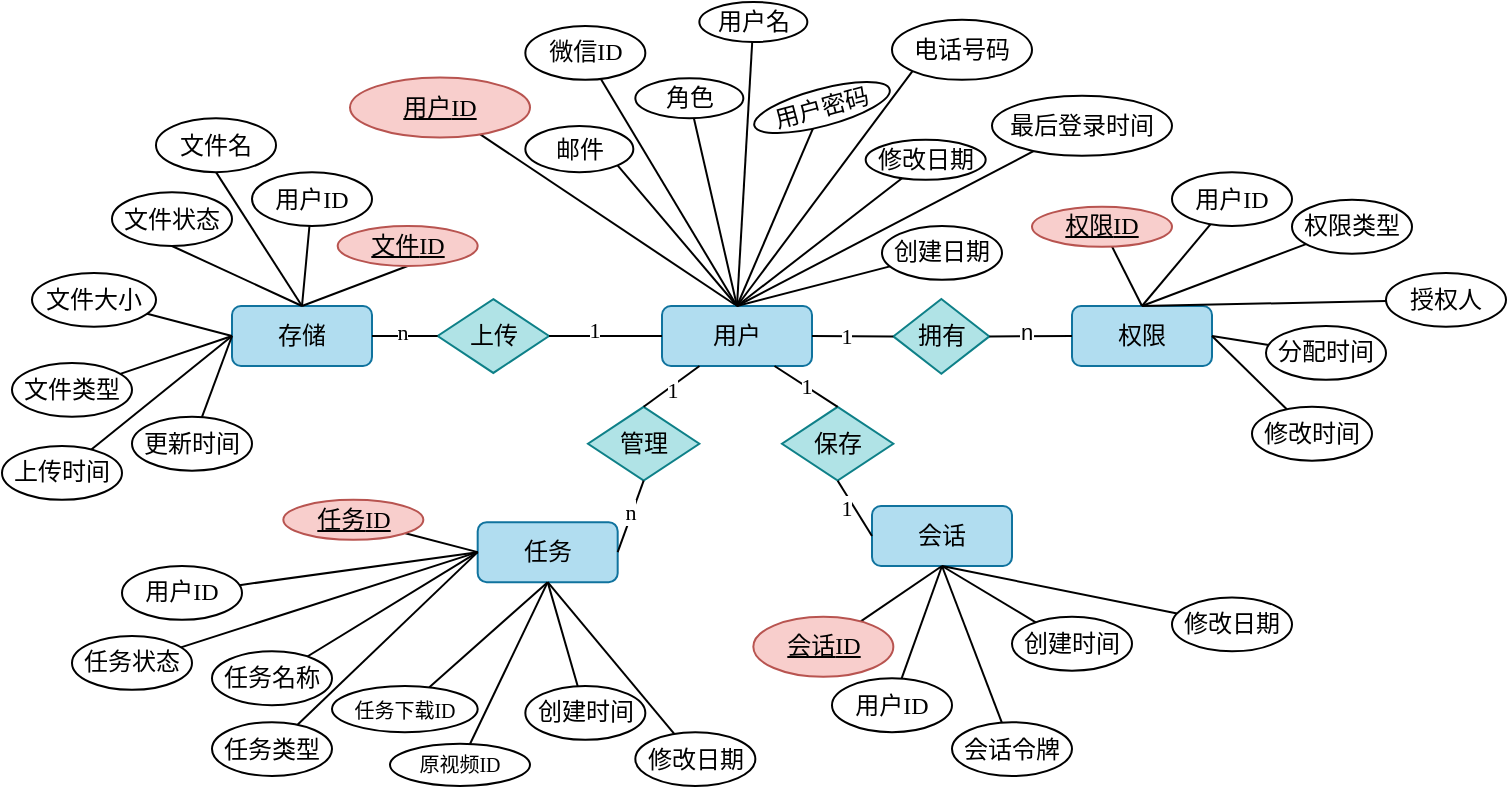 <mxfile version="26.1.0">
  <diagram name="第 1 页" id="bgOKUu7Gq8YM4usamPUP">
    <mxGraphModel dx="1694" dy="573" grid="1" gridSize="10" guides="1" tooltips="1" connect="1" arrows="1" fold="1" page="1" pageScale="1" pageWidth="827" pageHeight="1169" math="0" shadow="0">
      <root>
        <mxCell id="0" />
        <mxCell id="1" parent="0" />
        <mxCell id="4TaaLGMU5JSqw4uEG-tQ-5" style="edgeStyle=none;shape=connector;rounded=0;orthogonalLoop=1;jettySize=auto;html=1;entryX=0.5;entryY=0;entryDx=0;entryDy=0;strokeColor=default;align=center;verticalAlign=middle;fontFamily=宋体;fontSize=11;fontColor=default;labelBackgroundColor=default;startFill=0;endArrow=none;" edge="1" parent="1" source="eCRAXAOJvU1YLAQ8M_cn-1" target="eCRAXAOJvU1YLAQ8M_cn-2">
          <mxGeometry relative="1" as="geometry" />
        </mxCell>
        <mxCell id="eCRAXAOJvU1YLAQ8M_cn-1" value="&lt;u&gt;用户&lt;font face=&quot;Times New Roman&quot;&gt;ID&lt;/font&gt;&lt;/u&gt;" style="ellipse;whiteSpace=wrap;html=1;fillColor=#f8cecc;strokeColor=#b85450;fontFamily=宋体;" parent="1" vertex="1">
          <mxGeometry x="129" y="575.77" width="90" height="30" as="geometry" />
        </mxCell>
        <mxCell id="eCRAXAOJvU1YLAQ8M_cn-2" value="用户" style="rounded=1;whiteSpace=wrap;html=1;strokeColor=#10739e;align=center;verticalAlign=middle;fontFamily=宋体;fontSize=12;fillColor=#b1ddf0;" parent="1" vertex="1">
          <mxGeometry x="285" y="690" width="75" height="30" as="geometry" />
        </mxCell>
        <mxCell id="4TaaLGMU5JSqw4uEG-tQ-9" style="edgeStyle=none;shape=connector;rounded=0;orthogonalLoop=1;jettySize=auto;html=1;entryX=0.5;entryY=0;entryDx=0;entryDy=0;strokeColor=default;align=center;verticalAlign=middle;fontFamily=宋体;fontSize=11;fontColor=default;labelBackgroundColor=default;startFill=0;endArrow=none;" edge="1" parent="1" source="eCRAXAOJvU1YLAQ8M_cn-3" target="eCRAXAOJvU1YLAQ8M_cn-2">
          <mxGeometry relative="1" as="geometry" />
        </mxCell>
        <mxCell id="eCRAXAOJvU1YLAQ8M_cn-3" value="用户名&lt;span style=&quot;color: rgba(0, 0, 0, 0); font-size: 0px; text-align: start; text-wrap-mode: nowrap;&quot;&gt;%3CmxGraphModel%3E%3Croot%3E%3CmxCell%20id%3D%220%22%2F%3E%3CmxCell%20id%3D%221%22%20parent%3D%220%22%2F%3E%3CmxCell%20id%3D%222%22%20value%3D%22%E7%94%A8%E6%88%B7ID%22%20style%3D%22ellipse%3BwhiteSpace%3Dwrap%3Bhtml%3D1%3B%22%20vertex%3D%221%22%20parent%3D%221%22%3E%3CmxGeometry%20x%3D%22290%22%20y%3D%22230%22%20width%3D%22120%22%20height%3D%2280%22%20as%3D%22geometry%22%2F%3E%3C%2FmxCell%3E%3C%2Froot%3E%3C%2FmxGraphModel%3E&lt;/span&gt;" style="ellipse;whiteSpace=wrap;html=1;fontFamily=宋体;" parent="1" vertex="1">
          <mxGeometry x="303.67" y="538.0" width="54" height="20" as="geometry" />
        </mxCell>
        <mxCell id="4TaaLGMU5JSqw4uEG-tQ-8" style="edgeStyle=none;shape=connector;rounded=0;orthogonalLoop=1;jettySize=auto;html=1;entryX=0.5;entryY=0;entryDx=0;entryDy=0;strokeColor=default;align=center;verticalAlign=middle;fontFamily=宋体;fontSize=11;fontColor=default;labelBackgroundColor=default;startFill=0;endArrow=none;" edge="1" parent="1" source="eCRAXAOJvU1YLAQ8M_cn-4" target="eCRAXAOJvU1YLAQ8M_cn-2">
          <mxGeometry relative="1" as="geometry" />
        </mxCell>
        <mxCell id="eCRAXAOJvU1YLAQ8M_cn-4" value="角色" style="ellipse;whiteSpace=wrap;html=1;fontFamily=宋体;" parent="1" vertex="1">
          <mxGeometry x="271.67" y="576.14" width="54" height="20" as="geometry" />
        </mxCell>
        <mxCell id="4TaaLGMU5JSqw4uEG-tQ-6" style="edgeStyle=none;shape=connector;rounded=0;orthogonalLoop=1;jettySize=auto;html=1;entryX=0.5;entryY=0;entryDx=0;entryDy=0;strokeColor=default;align=center;verticalAlign=middle;fontFamily=宋体;fontSize=11;fontColor=default;labelBackgroundColor=default;startFill=0;endArrow=none;exitX=1;exitY=1;exitDx=0;exitDy=0;" edge="1" parent="1" source="eCRAXAOJvU1YLAQ8M_cn-5" target="eCRAXAOJvU1YLAQ8M_cn-2">
          <mxGeometry relative="1" as="geometry" />
        </mxCell>
        <mxCell id="eCRAXAOJvU1YLAQ8M_cn-5" value="邮件" style="ellipse;whiteSpace=wrap;html=1;fontFamily=宋体;" parent="1" vertex="1">
          <mxGeometry x="216.67" y="600.0" width="54" height="23.07" as="geometry" />
        </mxCell>
        <mxCell id="4TaaLGMU5JSqw4uEG-tQ-7" style="edgeStyle=none;shape=connector;rounded=0;orthogonalLoop=1;jettySize=auto;html=1;entryX=0.5;entryY=0;entryDx=0;entryDy=0;strokeColor=default;align=center;verticalAlign=middle;fontFamily=宋体;fontSize=11;fontColor=default;labelBackgroundColor=default;startFill=0;endArrow=none;" edge="1" parent="1" source="eCRAXAOJvU1YLAQ8M_cn-6" target="eCRAXAOJvU1YLAQ8M_cn-2">
          <mxGeometry relative="1" as="geometry" />
        </mxCell>
        <mxCell id="eCRAXAOJvU1YLAQ8M_cn-6" value="微信&lt;font face=&quot;Times New Roman&quot;&gt;ID&lt;/font&gt;" style="ellipse;whiteSpace=wrap;html=1;strokeColor=default;align=center;verticalAlign=middle;fontFamily=宋体;fontSize=12;fontColor=default;fillColor=default;" parent="1" vertex="1">
          <mxGeometry x="216.67" y="550" width="60" height="26.93" as="geometry" />
        </mxCell>
        <mxCell id="4TaaLGMU5JSqw4uEG-tQ-11" style="edgeStyle=none;shape=connector;rounded=0;orthogonalLoop=1;jettySize=auto;html=1;entryX=0.5;entryY=0;entryDx=0;entryDy=0;strokeColor=default;align=center;verticalAlign=middle;fontFamily=宋体;fontSize=11;fontColor=default;labelBackgroundColor=default;startFill=0;endArrow=none;exitX=0;exitY=1;exitDx=0;exitDy=0;" edge="1" parent="1" source="eCRAXAOJvU1YLAQ8M_cn-7" target="eCRAXAOJvU1YLAQ8M_cn-2">
          <mxGeometry relative="1" as="geometry" />
        </mxCell>
        <mxCell id="eCRAXAOJvU1YLAQ8M_cn-7" value="电话号码" style="ellipse;whiteSpace=wrap;html=1;fontFamily=宋体;" parent="1" vertex="1">
          <mxGeometry x="400" y="546.93" width="70" height="30" as="geometry" />
        </mxCell>
        <mxCell id="4TaaLGMU5JSqw4uEG-tQ-10" style="edgeStyle=none;shape=connector;rounded=0;orthogonalLoop=1;jettySize=auto;html=1;entryX=0.5;entryY=0;entryDx=0;entryDy=0;strokeColor=default;align=center;verticalAlign=middle;fontFamily=宋体;fontSize=11;fontColor=default;labelBackgroundColor=default;startFill=0;endArrow=none;" edge="1" parent="1" source="eCRAXAOJvU1YLAQ8M_cn-8" target="eCRAXAOJvU1YLAQ8M_cn-2">
          <mxGeometry relative="1" as="geometry" />
        </mxCell>
        <mxCell id="eCRAXAOJvU1YLAQ8M_cn-8" value="用户密码" style="ellipse;whiteSpace=wrap;html=1;fontFamily=宋体;rotation=-15;" parent="1" vertex="1">
          <mxGeometry x="330" y="581.53" width="70" height="18.47" as="geometry" />
        </mxCell>
        <mxCell id="4TaaLGMU5JSqw4uEG-tQ-13" style="edgeStyle=none;shape=connector;rounded=0;orthogonalLoop=1;jettySize=auto;html=1;entryX=0.5;entryY=0;entryDx=0;entryDy=0;strokeColor=default;align=center;verticalAlign=middle;fontFamily=宋体;fontSize=11;fontColor=default;labelBackgroundColor=default;startFill=0;endArrow=none;" edge="1" parent="1" source="eCRAXAOJvU1YLAQ8M_cn-9" target="eCRAXAOJvU1YLAQ8M_cn-2">
          <mxGeometry relative="1" as="geometry" />
        </mxCell>
        <mxCell id="eCRAXAOJvU1YLAQ8M_cn-9" value="修改日期" style="ellipse;whiteSpace=wrap;html=1;fontFamily=宋体;" parent="1" vertex="1">
          <mxGeometry x="386.84" y="606.93" width="60" height="20" as="geometry" />
        </mxCell>
        <mxCell id="4TaaLGMU5JSqw4uEG-tQ-14" style="edgeStyle=none;shape=connector;rounded=0;orthogonalLoop=1;jettySize=auto;html=1;entryX=0.5;entryY=0;entryDx=0;entryDy=0;strokeColor=default;align=center;verticalAlign=middle;fontFamily=宋体;fontSize=11;fontColor=default;labelBackgroundColor=default;startFill=0;endArrow=none;" edge="1" parent="1" source="eCRAXAOJvU1YLAQ8M_cn-10" target="eCRAXAOJvU1YLAQ8M_cn-2">
          <mxGeometry relative="1" as="geometry" />
        </mxCell>
        <mxCell id="eCRAXAOJvU1YLAQ8M_cn-10" value="创建日期" style="ellipse;whiteSpace=wrap;html=1;fontFamily=宋体;" parent="1" vertex="1">
          <mxGeometry x="395" y="650.0" width="60" height="26.93" as="geometry" />
        </mxCell>
        <mxCell id="4TaaLGMU5JSqw4uEG-tQ-12" style="edgeStyle=none;shape=connector;rounded=0;orthogonalLoop=1;jettySize=auto;html=1;entryX=0.5;entryY=0;entryDx=0;entryDy=0;strokeColor=default;align=center;verticalAlign=middle;fontFamily=宋体;fontSize=11;fontColor=default;labelBackgroundColor=default;startFill=0;endArrow=none;" edge="1" parent="1" source="eCRAXAOJvU1YLAQ8M_cn-11" target="eCRAXAOJvU1YLAQ8M_cn-2">
          <mxGeometry relative="1" as="geometry" />
        </mxCell>
        <mxCell id="eCRAXAOJvU1YLAQ8M_cn-11" value="最后登录时间" style="ellipse;whiteSpace=wrap;html=1;fontFamily=宋体;" parent="1" vertex="1">
          <mxGeometry x="450" y="584.93" width="90" height="30" as="geometry" />
        </mxCell>
        <mxCell id="eCRAXAOJvU1YLAQ8M_cn-14" value="任务" style="rounded=1;whiteSpace=wrap;html=1;strokeColor=#10739e;align=center;verticalAlign=middle;fontFamily=宋体;fontSize=12;fillColor=#b1ddf0;" parent="1" vertex="1">
          <mxGeometry x="192.84" y="798.07" width="70" height="30" as="geometry" />
        </mxCell>
        <mxCell id="eCRAXAOJvU1YLAQ8M_cn-15" value="存储" style="rounded=1;whiteSpace=wrap;html=1;fillColor=#b1ddf0;strokeColor=#10739e;fontFamily=宋体;" parent="1" vertex="1">
          <mxGeometry x="70" y="690" width="70" height="30" as="geometry" />
        </mxCell>
        <mxCell id="eCRAXAOJvU1YLAQ8M_cn-16" value="拥有" style="rhombus;whiteSpace=wrap;html=1;horizontal=1;rotation=0;fillColor=#b0e3e6;strokeColor=#0e8088;fontFamily=宋体;flipV=1;flipH=1;" parent="1" vertex="1">
          <mxGeometry x="400.67" y="686.54" width="48.01" height="37.31" as="geometry" />
        </mxCell>
        <mxCell id="eCRAXAOJvU1YLAQ8M_cn-18" value="上传" style="rhombus;whiteSpace=wrap;html=1;fillColor=#b0e3e6;strokeColor=#0e8088;fontFamily=宋体;" parent="1" vertex="1">
          <mxGeometry x="172.83" y="686.54" width="55.67" height="36.93" as="geometry" />
        </mxCell>
        <mxCell id="eCRAXAOJvU1YLAQ8M_cn-20" value="管理" style="rhombus;whiteSpace=wrap;html=1;horizontal=1;rotation=0;fillColor=#b0e3e6;strokeColor=#0e8088;fontFamily=宋体;" parent="1" vertex="1">
          <mxGeometry x="248" y="740.4" width="55.67" height="36.93" as="geometry" />
        </mxCell>
        <mxCell id="eCRAXAOJvU1YLAQ8M_cn-21" value="会话" style="rounded=1;whiteSpace=wrap;html=1;strokeColor=#10739e;align=center;verticalAlign=middle;fontFamily=宋体;fontSize=12;fillColor=#b1ddf0;" parent="1" vertex="1">
          <mxGeometry x="390.0" y="790" width="70" height="30" as="geometry" />
        </mxCell>
        <mxCell id="eCRAXAOJvU1YLAQ8M_cn-23" value="保存" style="rhombus;whiteSpace=wrap;html=1;horizontal=1;rotation=0;fillColor=#b0e3e6;strokeColor=#0e8088;fontFamily=宋体;" parent="1" vertex="1">
          <mxGeometry x="345.0" y="740.4" width="55.67" height="36.93" as="geometry" />
        </mxCell>
        <mxCell id="eCRAXAOJvU1YLAQ8M_cn-37" value="1" style="rounded=0;orthogonalLoop=1;jettySize=auto;html=1;entryX=0.75;entryY=1;entryDx=0;entryDy=0;endArrow=none;startFill=0;exitX=0.5;exitY=0;exitDx=0;exitDy=0;fontFamily=Times New Roman;" parent="1" source="eCRAXAOJvU1YLAQ8M_cn-23" target="eCRAXAOJvU1YLAQ8M_cn-2" edge="1">
          <mxGeometry relative="1" as="geometry">
            <mxPoint x="706.5" y="634" as="sourcePoint" />
            <mxPoint x="623.5" y="710" as="targetPoint" />
          </mxGeometry>
        </mxCell>
        <mxCell id="eCRAXAOJvU1YLAQ8M_cn-38" style="rounded=0;orthogonalLoop=1;jettySize=auto;html=1;entryX=1;entryY=0.5;entryDx=0;entryDy=0;endArrow=none;startFill=0;exitX=0;exitY=0.5;exitDx=0;exitDy=0;fontFamily=宋体;" parent="1" source="eCRAXAOJvU1YLAQ8M_cn-2" target="eCRAXAOJvU1YLAQ8M_cn-18" edge="1">
          <mxGeometry relative="1" as="geometry">
            <mxPoint x="716.5" y="644" as="sourcePoint" />
            <mxPoint x="633.5" y="720" as="targetPoint" />
          </mxGeometry>
        </mxCell>
        <mxCell id="eCRAXAOJvU1YLAQ8M_cn-123" value="1" style="edgeLabel;html=1;align=center;verticalAlign=middle;resizable=0;points=[];fontFamily=Times New Roman;fontSize=11;fontColor=default;labelBackgroundColor=default;" parent="eCRAXAOJvU1YLAQ8M_cn-38" vertex="1" connectable="0">
          <mxGeometry x="0.197" y="-3" relative="1" as="geometry">
            <mxPoint as="offset" />
          </mxGeometry>
        </mxCell>
        <mxCell id="eCRAXAOJvU1YLAQ8M_cn-39" style="rounded=0;orthogonalLoop=1;jettySize=auto;html=1;entryX=0.25;entryY=1;entryDx=0;entryDy=0;endArrow=none;startFill=0;exitX=0.5;exitY=0;exitDx=0;exitDy=0;fontFamily=宋体;" parent="1" source="eCRAXAOJvU1YLAQ8M_cn-20" target="eCRAXAOJvU1YLAQ8M_cn-2" edge="1">
          <mxGeometry relative="1" as="geometry">
            <mxPoint x="726.5" y="654" as="sourcePoint" />
            <mxPoint x="643.5" y="730" as="targetPoint" />
          </mxGeometry>
        </mxCell>
        <mxCell id="eCRAXAOJvU1YLAQ8M_cn-124" value="1" style="edgeLabel;html=1;align=center;verticalAlign=middle;resizable=0;points=[];fontFamily=Times New Roman;fontSize=11;fontColor=default;labelBackgroundColor=default;" parent="eCRAXAOJvU1YLAQ8M_cn-39" vertex="1" connectable="0">
          <mxGeometry x="0.052" y="-2" relative="1" as="geometry">
            <mxPoint x="-2" as="offset" />
          </mxGeometry>
        </mxCell>
        <mxCell id="eCRAXAOJvU1YLAQ8M_cn-40" style="rounded=0;orthogonalLoop=1;jettySize=auto;html=1;entryX=1;entryY=0.5;entryDx=0;entryDy=0;endArrow=none;startFill=0;fontFamily=宋体;exitX=0;exitY=0.5;exitDx=0;exitDy=0;" parent="1" source="eCRAXAOJvU1YLAQ8M_cn-16" target="eCRAXAOJvU1YLAQ8M_cn-2" edge="1">
          <mxGeometry relative="1" as="geometry">
            <mxPoint x="410" y="705" as="sourcePoint" />
            <mxPoint x="653.5" y="740" as="targetPoint" />
          </mxGeometry>
        </mxCell>
        <mxCell id="eCRAXAOJvU1YLAQ8M_cn-120" value="1" style="edgeLabel;html=1;align=center;verticalAlign=middle;resizable=0;points=[];fontFamily=Times New Roman;fontSize=11;fontColor=default;labelBackgroundColor=default;" parent="eCRAXAOJvU1YLAQ8M_cn-40" vertex="1" connectable="0">
          <mxGeometry x="0.071" y="1" relative="1" as="geometry">
            <mxPoint x="-2" y="-1" as="offset" />
          </mxGeometry>
        </mxCell>
        <mxCell id="eCRAXAOJvU1YLAQ8M_cn-44" style="rounded=0;orthogonalLoop=1;jettySize=auto;html=1;entryX=0;entryY=0.5;entryDx=0;entryDy=0;endArrow=none;startFill=0;exitX=1;exitY=0.5;exitDx=0;exitDy=0;fontFamily=宋体;" parent="1" source="eCRAXAOJvU1YLAQ8M_cn-15" target="eCRAXAOJvU1YLAQ8M_cn-18" edge="1">
          <mxGeometry relative="1" as="geometry">
            <mxPoint x="470" y="499" as="sourcePoint" />
            <mxPoint x="387" y="575" as="targetPoint" />
          </mxGeometry>
        </mxCell>
        <mxCell id="eCRAXAOJvU1YLAQ8M_cn-122" value="n" style="edgeLabel;html=1;align=center;verticalAlign=middle;resizable=0;points=[];fontFamily=Times New Roman;fontSize=11;fontColor=default;labelBackgroundColor=default;" parent="eCRAXAOJvU1YLAQ8M_cn-44" vertex="1" connectable="0">
          <mxGeometry x="-0.093" y="2" relative="1" as="geometry">
            <mxPoint as="offset" />
          </mxGeometry>
        </mxCell>
        <mxCell id="eCRAXAOJvU1YLAQ8M_cn-45" style="rounded=0;orthogonalLoop=1;jettySize=auto;html=1;entryX=0.5;entryY=1;entryDx=0;entryDy=0;endArrow=none;startFill=0;exitX=1;exitY=0.5;exitDx=0;exitDy=0;fontFamily=宋体;" parent="1" source="eCRAXAOJvU1YLAQ8M_cn-14" target="eCRAXAOJvU1YLAQ8M_cn-20" edge="1">
          <mxGeometry relative="1" as="geometry">
            <mxPoint x="480" y="509" as="sourcePoint" />
            <mxPoint x="397" y="585" as="targetPoint" />
          </mxGeometry>
        </mxCell>
        <mxCell id="eCRAXAOJvU1YLAQ8M_cn-125" value="n" style="edgeLabel;html=1;align=center;verticalAlign=middle;resizable=0;points=[];fontFamily=Times New Roman;fontSize=11;fontColor=default;labelBackgroundColor=default;" parent="eCRAXAOJvU1YLAQ8M_cn-45" vertex="1" connectable="0">
          <mxGeometry x="0.143" y="1" relative="1" as="geometry">
            <mxPoint as="offset" />
          </mxGeometry>
        </mxCell>
        <mxCell id="eCRAXAOJvU1YLAQ8M_cn-46" style="rounded=0;orthogonalLoop=1;jettySize=auto;html=1;entryX=0.5;entryY=1;entryDx=0;entryDy=0;endArrow=none;startFill=0;exitX=0;exitY=0.5;exitDx=0;exitDy=0;fontFamily=宋体;" parent="1" source="eCRAXAOJvU1YLAQ8M_cn-21" target="eCRAXAOJvU1YLAQ8M_cn-23" edge="1">
          <mxGeometry relative="1" as="geometry">
            <mxPoint x="796.5" y="724" as="sourcePoint" />
            <mxPoint x="713.5" y="800" as="targetPoint" />
          </mxGeometry>
        </mxCell>
        <mxCell id="eCRAXAOJvU1YLAQ8M_cn-126" value="1" style="edgeLabel;html=1;align=center;verticalAlign=middle;resizable=0;points=[];fontFamily=Times New Roman;fontSize=11;fontColor=default;labelBackgroundColor=default;" parent="eCRAXAOJvU1YLAQ8M_cn-46" vertex="1" connectable="0">
          <mxGeometry x="0.377" y="-1" relative="1" as="geometry">
            <mxPoint x="-2" y="5" as="offset" />
          </mxGeometry>
        </mxCell>
        <mxCell id="eCRAXAOJvU1YLAQ8M_cn-55" style="rounded=0;orthogonalLoop=1;jettySize=auto;html=1;entryX=0.5;entryY=1;entryDx=0;entryDy=0;endArrow=none;startFill=0;fontFamily=宋体;" parent="1" source="eCRAXAOJvU1YLAQ8M_cn-49" target="eCRAXAOJvU1YLAQ8M_cn-21" edge="1">
          <mxGeometry relative="1" as="geometry" />
        </mxCell>
        <mxCell id="eCRAXAOJvU1YLAQ8M_cn-49" value="会话&lt;font face=&quot;Times New Roman&quot;&gt;ID&lt;/font&gt;" style="ellipse;whiteSpace=wrap;html=1;fontStyle=4;fillColor=#f8cecc;strokeColor=#b85450;fontFamily=宋体;" parent="1" vertex="1">
          <mxGeometry x="330.67" y="845.4" width="70" height="30" as="geometry" />
        </mxCell>
        <mxCell id="eCRAXAOJvU1YLAQ8M_cn-56" style="edgeStyle=none;shape=connector;rounded=0;orthogonalLoop=1;jettySize=auto;html=1;entryX=0.5;entryY=1;entryDx=0;entryDy=0;strokeColor=default;align=center;verticalAlign=middle;fontFamily=宋体;fontSize=11;fontColor=default;labelBackgroundColor=default;startFill=0;endArrow=none;" parent="1" source="eCRAXAOJvU1YLAQ8M_cn-50" target="eCRAXAOJvU1YLAQ8M_cn-21" edge="1">
          <mxGeometry relative="1" as="geometry" />
        </mxCell>
        <mxCell id="eCRAXAOJvU1YLAQ8M_cn-50" value="用户&lt;font face=&quot;Times New Roman&quot;&gt;ID&lt;/font&gt;" style="ellipse;whiteSpace=wrap;html=1;fontFamily=宋体;" parent="1" vertex="1">
          <mxGeometry x="370.0" y="876.14" width="60" height="26.93" as="geometry" />
        </mxCell>
        <mxCell id="eCRAXAOJvU1YLAQ8M_cn-57" style="edgeStyle=none;shape=connector;rounded=0;orthogonalLoop=1;jettySize=auto;html=1;entryX=0.5;entryY=1;entryDx=0;entryDy=0;strokeColor=default;align=center;verticalAlign=middle;fontFamily=宋体;fontSize=11;fontColor=default;labelBackgroundColor=default;startFill=0;endArrow=none;" parent="1" source="eCRAXAOJvU1YLAQ8M_cn-51" target="eCRAXAOJvU1YLAQ8M_cn-21" edge="1">
          <mxGeometry relative="1" as="geometry" />
        </mxCell>
        <mxCell id="eCRAXAOJvU1YLAQ8M_cn-51" value="会话令牌" style="ellipse;whiteSpace=wrap;html=1;fontFamily=宋体;" parent="1" vertex="1">
          <mxGeometry x="430.0" y="898.07" width="60" height="26.93" as="geometry" />
        </mxCell>
        <mxCell id="eCRAXAOJvU1YLAQ8M_cn-58" style="edgeStyle=none;shape=connector;rounded=0;orthogonalLoop=1;jettySize=auto;html=1;entryX=0.5;entryY=1;entryDx=0;entryDy=0;strokeColor=default;align=center;verticalAlign=middle;fontFamily=宋体;fontSize=11;fontColor=default;labelBackgroundColor=default;startFill=0;endArrow=none;" parent="1" source="eCRAXAOJvU1YLAQ8M_cn-52" target="eCRAXAOJvU1YLAQ8M_cn-21" edge="1">
          <mxGeometry relative="1" as="geometry" />
        </mxCell>
        <mxCell id="eCRAXAOJvU1YLAQ8M_cn-52" value="创建时间" style="ellipse;whiteSpace=wrap;html=1;fontFamily=宋体;" parent="1" vertex="1">
          <mxGeometry x="460.0" y="845.4" width="60" height="26.93" as="geometry" />
        </mxCell>
        <mxCell id="eCRAXAOJvU1YLAQ8M_cn-59" style="edgeStyle=none;shape=connector;rounded=0;orthogonalLoop=1;jettySize=auto;html=1;entryX=0.5;entryY=1;entryDx=0;entryDy=0;strokeColor=default;align=center;verticalAlign=middle;fontFamily=宋体;fontSize=11;fontColor=default;labelBackgroundColor=default;startFill=0;endArrow=none;" parent="1" source="eCRAXAOJvU1YLAQ8M_cn-53" target="eCRAXAOJvU1YLAQ8M_cn-21" edge="1">
          <mxGeometry relative="1" as="geometry" />
        </mxCell>
        <mxCell id="eCRAXAOJvU1YLAQ8M_cn-53" value="修改日期" style="ellipse;whiteSpace=wrap;html=1;fontFamily=宋体;" parent="1" vertex="1">
          <mxGeometry x="540" y="835.74" width="60" height="26.93" as="geometry" />
        </mxCell>
        <mxCell id="eCRAXAOJvU1YLAQ8M_cn-79" style="edgeStyle=none;shape=connector;rounded=0;orthogonalLoop=1;jettySize=auto;html=1;strokeColor=default;align=center;verticalAlign=middle;fontFamily=宋体;fontSize=11;fontColor=default;labelBackgroundColor=default;startFill=0;endArrow=none;entryX=0;entryY=0.5;entryDx=0;entryDy=0;" parent="1" source="eCRAXAOJvU1YLAQ8M_cn-60" target="eCRAXAOJvU1YLAQ8M_cn-14" edge="1">
          <mxGeometry relative="1" as="geometry">
            <mxPoint x="130" y="840" as="targetPoint" />
          </mxGeometry>
        </mxCell>
        <mxCell id="eCRAXAOJvU1YLAQ8M_cn-60" value="任务&lt;font face=&quot;Times New Roman&quot;&gt;ID&lt;/font&gt;" style="ellipse;whiteSpace=wrap;html=1;fontStyle=4;fillColor=#f8cecc;strokeColor=#b85450;fontFamily=宋体;" parent="1" vertex="1">
          <mxGeometry x="95.67" y="786.93" width="70" height="20" as="geometry" />
        </mxCell>
        <mxCell id="eCRAXAOJvU1YLAQ8M_cn-78" style="edgeStyle=none;shape=connector;rounded=0;orthogonalLoop=1;jettySize=auto;html=1;entryX=0;entryY=0.5;entryDx=0;entryDy=0;strokeColor=default;align=center;verticalAlign=middle;fontFamily=宋体;fontSize=11;fontColor=default;labelBackgroundColor=default;startFill=0;endArrow=none;" parent="1" source="eCRAXAOJvU1YLAQ8M_cn-61" target="eCRAXAOJvU1YLAQ8M_cn-14" edge="1">
          <mxGeometry relative="1" as="geometry" />
        </mxCell>
        <mxCell id="eCRAXAOJvU1YLAQ8M_cn-61" value="用户&lt;font face=&quot;Times New Roman&quot;&gt;ID&lt;/font&gt;" style="ellipse;whiteSpace=wrap;html=1;fontFamily=宋体;" parent="1" vertex="1">
          <mxGeometry x="15" y="820.0" width="60" height="26.93" as="geometry" />
        </mxCell>
        <mxCell id="eCRAXAOJvU1YLAQ8M_cn-72" style="edgeStyle=none;shape=connector;rounded=0;orthogonalLoop=1;jettySize=auto;html=1;entryX=0.5;entryY=1;entryDx=0;entryDy=0;strokeColor=default;align=center;verticalAlign=middle;fontFamily=宋体;fontSize=11;fontColor=default;labelBackgroundColor=default;startFill=0;endArrow=none;" parent="1" source="eCRAXAOJvU1YLAQ8M_cn-64" target="eCRAXAOJvU1YLAQ8M_cn-14" edge="1">
          <mxGeometry relative="1" as="geometry" />
        </mxCell>
        <mxCell id="eCRAXAOJvU1YLAQ8M_cn-64" value="创建时间" style="ellipse;whiteSpace=wrap;html=1;fontFamily=宋体;" parent="1" vertex="1">
          <mxGeometry x="216.67" y="880" width="60" height="26.93" as="geometry" />
        </mxCell>
        <mxCell id="eCRAXAOJvU1YLAQ8M_cn-74" style="edgeStyle=none;shape=connector;rounded=0;orthogonalLoop=1;jettySize=auto;html=1;entryX=0.5;entryY=1;entryDx=0;entryDy=0;strokeColor=default;align=center;verticalAlign=middle;fontFamily=宋体;fontSize=11;fontColor=default;labelBackgroundColor=default;startFill=0;endArrow=none;" parent="1" source="eCRAXAOJvU1YLAQ8M_cn-65" target="eCRAXAOJvU1YLAQ8M_cn-14" edge="1">
          <mxGeometry relative="1" as="geometry" />
        </mxCell>
        <mxCell id="eCRAXAOJvU1YLAQ8M_cn-65" value="任务下载&lt;font face=&quot;Times New Roman&quot;&gt;ID&lt;/font&gt;" style="ellipse;whiteSpace=wrap;html=1;fontSize=10;fontFamily=宋体;" parent="1" vertex="1">
          <mxGeometry x="120" y="880" width="72.84" height="23.07" as="geometry" />
        </mxCell>
        <mxCell id="eCRAXAOJvU1YLAQ8M_cn-77" style="edgeStyle=none;shape=connector;rounded=0;orthogonalLoop=1;jettySize=auto;html=1;entryX=0;entryY=0.5;entryDx=0;entryDy=0;strokeColor=default;align=center;verticalAlign=middle;fontFamily=宋体;fontSize=11;fontColor=default;labelBackgroundColor=default;startFill=0;endArrow=none;" parent="1" source="eCRAXAOJvU1YLAQ8M_cn-66" target="eCRAXAOJvU1YLAQ8M_cn-14" edge="1">
          <mxGeometry relative="1" as="geometry" />
        </mxCell>
        <mxCell id="eCRAXAOJvU1YLAQ8M_cn-66" value="任务状态" style="ellipse;whiteSpace=wrap;html=1;fontFamily=宋体;" parent="1" vertex="1">
          <mxGeometry x="-10" y="855" width="60" height="26.93" as="geometry" />
        </mxCell>
        <mxCell id="eCRAXAOJvU1YLAQ8M_cn-73" style="edgeStyle=none;shape=connector;rounded=0;orthogonalLoop=1;jettySize=auto;html=1;entryX=0.5;entryY=1;entryDx=0;entryDy=0;strokeColor=default;align=center;verticalAlign=middle;fontFamily=宋体;fontSize=11;fontColor=default;labelBackgroundColor=default;startFill=0;endArrow=none;" parent="1" source="eCRAXAOJvU1YLAQ8M_cn-67" target="eCRAXAOJvU1YLAQ8M_cn-14" edge="1">
          <mxGeometry relative="1" as="geometry" />
        </mxCell>
        <mxCell id="eCRAXAOJvU1YLAQ8M_cn-67" value="原视频&lt;font face=&quot;Times New Roman&quot;&gt;ID&lt;/font&gt;" style="ellipse;whiteSpace=wrap;html=1;fontSize=10;fontFamily=宋体;" parent="1" vertex="1">
          <mxGeometry x="149" y="908.87" width="70" height="21.13" as="geometry" />
        </mxCell>
        <mxCell id="eCRAXAOJvU1YLAQ8M_cn-75" style="edgeStyle=none;shape=connector;rounded=0;orthogonalLoop=1;jettySize=auto;html=1;entryX=0;entryY=0.5;entryDx=0;entryDy=0;strokeColor=default;align=center;verticalAlign=middle;fontFamily=宋体;fontSize=11;fontColor=default;labelBackgroundColor=default;startFill=0;endArrow=none;" parent="1" source="eCRAXAOJvU1YLAQ8M_cn-68" target="eCRAXAOJvU1YLAQ8M_cn-14" edge="1">
          <mxGeometry relative="1" as="geometry" />
        </mxCell>
        <mxCell id="eCRAXAOJvU1YLAQ8M_cn-68" value="任务类型" style="ellipse;whiteSpace=wrap;html=1;fontFamily=宋体;" parent="1" vertex="1">
          <mxGeometry x="60" y="898.07" width="60" height="26.93" as="geometry" />
        </mxCell>
        <mxCell id="eCRAXAOJvU1YLAQ8M_cn-76" style="edgeStyle=none;shape=connector;rounded=0;orthogonalLoop=1;jettySize=auto;html=1;entryX=0;entryY=0.5;entryDx=0;entryDy=0;strokeColor=default;align=center;verticalAlign=middle;fontFamily=宋体;fontSize=11;fontColor=default;labelBackgroundColor=default;startFill=0;endArrow=none;" parent="1" source="eCRAXAOJvU1YLAQ8M_cn-69" target="eCRAXAOJvU1YLAQ8M_cn-14" edge="1">
          <mxGeometry relative="1" as="geometry" />
        </mxCell>
        <mxCell id="eCRAXAOJvU1YLAQ8M_cn-69" value="任务名称" style="ellipse;whiteSpace=wrap;html=1;fontFamily=宋体;" parent="1" vertex="1">
          <mxGeometry x="60" y="862.67" width="60" height="26.93" as="geometry" />
        </mxCell>
        <mxCell id="eCRAXAOJvU1YLAQ8M_cn-71" style="edgeStyle=none;shape=connector;rounded=0;orthogonalLoop=1;jettySize=auto;html=1;entryX=0.5;entryY=1;entryDx=0;entryDy=0;strokeColor=default;align=center;verticalAlign=middle;fontFamily=宋体;fontSize=11;fontColor=default;labelBackgroundColor=default;startFill=0;endArrow=none;" parent="1" source="eCRAXAOJvU1YLAQ8M_cn-70" target="eCRAXAOJvU1YLAQ8M_cn-14" edge="1">
          <mxGeometry relative="1" as="geometry" />
        </mxCell>
        <mxCell id="eCRAXAOJvU1YLAQ8M_cn-70" value="修改日期" style="ellipse;whiteSpace=wrap;html=1;fontFamily=宋体;" parent="1" vertex="1">
          <mxGeometry x="271.67" y="903.07" width="60" height="26.93" as="geometry" />
        </mxCell>
        <mxCell id="eCRAXAOJvU1YLAQ8M_cn-112" style="edgeStyle=none;shape=connector;rounded=0;orthogonalLoop=1;jettySize=auto;html=1;exitX=0.5;exitY=1;exitDx=0;exitDy=0;entryX=0.5;entryY=0;entryDx=0;entryDy=0;strokeColor=default;align=center;verticalAlign=middle;fontFamily=宋体;fontSize=11;fontColor=default;labelBackgroundColor=default;startFill=0;endArrow=none;" parent="1" source="eCRAXAOJvU1YLAQ8M_cn-103" target="eCRAXAOJvU1YLAQ8M_cn-15" edge="1">
          <mxGeometry relative="1" as="geometry" />
        </mxCell>
        <mxCell id="eCRAXAOJvU1YLAQ8M_cn-103" value="文件&lt;font face=&quot;Times New Roman&quot;&gt;ID&lt;/font&gt;" style="ellipse;whiteSpace=wrap;html=1;fontStyle=4;fillColor=#f8cecc;strokeColor=#b85450;fontFamily=宋体;" parent="1" vertex="1">
          <mxGeometry x="122.84" y="650" width="70" height="20" as="geometry" />
        </mxCell>
        <mxCell id="eCRAXAOJvU1YLAQ8M_cn-113" style="edgeStyle=none;shape=connector;rounded=0;orthogonalLoop=1;jettySize=auto;html=1;entryX=0.5;entryY=0;entryDx=0;entryDy=0;strokeColor=default;align=center;verticalAlign=middle;fontFamily=宋体;fontSize=11;fontColor=default;labelBackgroundColor=default;startFill=0;endArrow=none;" parent="1" source="eCRAXAOJvU1YLAQ8M_cn-104" target="eCRAXAOJvU1YLAQ8M_cn-15" edge="1">
          <mxGeometry relative="1" as="geometry" />
        </mxCell>
        <mxCell id="eCRAXAOJvU1YLAQ8M_cn-104" value="用户&lt;font face=&quot;Times New Roman&quot;&gt;ID&lt;/font&gt;" style="ellipse;whiteSpace=wrap;html=1;fontFamily=宋体;" parent="1" vertex="1">
          <mxGeometry x="80" y="623.07" width="60" height="26.93" as="geometry" />
        </mxCell>
        <mxCell id="eCRAXAOJvU1YLAQ8M_cn-114" style="edgeStyle=none;shape=connector;rounded=0;orthogonalLoop=1;jettySize=auto;html=1;exitX=0.5;exitY=1;exitDx=0;exitDy=0;entryX=0.5;entryY=0;entryDx=0;entryDy=0;strokeColor=default;align=center;verticalAlign=middle;fontFamily=宋体;fontSize=11;fontColor=default;labelBackgroundColor=default;startFill=0;endArrow=none;" parent="1" source="eCRAXAOJvU1YLAQ8M_cn-105" target="eCRAXAOJvU1YLAQ8M_cn-15" edge="1">
          <mxGeometry relative="1" as="geometry" />
        </mxCell>
        <mxCell id="eCRAXAOJvU1YLAQ8M_cn-105" value="文件名" style="ellipse;whiteSpace=wrap;html=1;fontFamily=宋体;" parent="1" vertex="1">
          <mxGeometry x="32" y="596.14" width="60" height="26.93" as="geometry" />
        </mxCell>
        <mxCell id="eCRAXAOJvU1YLAQ8M_cn-115" style="edgeStyle=none;shape=connector;rounded=0;orthogonalLoop=1;jettySize=auto;html=1;exitX=0.5;exitY=1;exitDx=0;exitDy=0;entryX=0.5;entryY=0;entryDx=0;entryDy=0;strokeColor=default;align=center;verticalAlign=middle;fontFamily=宋体;fontSize=11;fontColor=default;labelBackgroundColor=default;startFill=0;endArrow=none;" parent="1" source="eCRAXAOJvU1YLAQ8M_cn-106" target="eCRAXAOJvU1YLAQ8M_cn-15" edge="1">
          <mxGeometry relative="1" as="geometry" />
        </mxCell>
        <mxCell id="eCRAXAOJvU1YLAQ8M_cn-106" value="文件状态" style="ellipse;whiteSpace=wrap;html=1;fontFamily=宋体;" parent="1" vertex="1">
          <mxGeometry x="10" y="633.07" width="60" height="26.93" as="geometry" />
        </mxCell>
        <mxCell id="eCRAXAOJvU1YLAQ8M_cn-117" style="edgeStyle=none;shape=connector;rounded=0;orthogonalLoop=1;jettySize=auto;html=1;entryX=0;entryY=0.5;entryDx=0;entryDy=0;strokeColor=default;align=center;verticalAlign=middle;fontFamily=宋体;fontSize=11;fontColor=default;labelBackgroundColor=default;startFill=0;endArrow=none;" parent="1" source="eCRAXAOJvU1YLAQ8M_cn-107" target="eCRAXAOJvU1YLAQ8M_cn-15" edge="1">
          <mxGeometry relative="1" as="geometry" />
        </mxCell>
        <mxCell id="eCRAXAOJvU1YLAQ8M_cn-107" value="文件类型" style="ellipse;whiteSpace=wrap;html=1;fontFamily=宋体;" parent="1" vertex="1">
          <mxGeometry x="-40" y="718.47" width="60" height="26.93" as="geometry" />
        </mxCell>
        <mxCell id="eCRAXAOJvU1YLAQ8M_cn-116" style="edgeStyle=none;shape=connector;rounded=0;orthogonalLoop=1;jettySize=auto;html=1;entryX=0;entryY=0.5;entryDx=0;entryDy=0;strokeColor=default;align=center;verticalAlign=middle;fontFamily=宋体;fontSize=11;fontColor=default;labelBackgroundColor=default;startFill=0;endArrow=none;" parent="1" source="eCRAXAOJvU1YLAQ8M_cn-108" target="eCRAXAOJvU1YLAQ8M_cn-15" edge="1">
          <mxGeometry relative="1" as="geometry" />
        </mxCell>
        <mxCell id="eCRAXAOJvU1YLAQ8M_cn-108" value="文件大小" style="ellipse;whiteSpace=wrap;html=1;fontFamily=宋体;" parent="1" vertex="1">
          <mxGeometry x="-30" y="673.46" width="62" height="26.93" as="geometry" />
        </mxCell>
        <mxCell id="eCRAXAOJvU1YLAQ8M_cn-119" style="edgeStyle=none;shape=connector;rounded=0;orthogonalLoop=1;jettySize=auto;html=1;entryX=0;entryY=0.5;entryDx=0;entryDy=0;strokeColor=default;align=center;verticalAlign=middle;fontFamily=宋体;fontSize=11;fontColor=default;labelBackgroundColor=default;startFill=0;endArrow=none;" parent="1" source="eCRAXAOJvU1YLAQ8M_cn-109" target="eCRAXAOJvU1YLAQ8M_cn-15" edge="1">
          <mxGeometry relative="1" as="geometry" />
        </mxCell>
        <mxCell id="eCRAXAOJvU1YLAQ8M_cn-109" value="更新时间" style="ellipse;whiteSpace=wrap;html=1;fontFamily=宋体;" parent="1" vertex="1">
          <mxGeometry x="20" y="745.4" width="60" height="26.93" as="geometry" />
        </mxCell>
        <mxCell id="eCRAXAOJvU1YLAQ8M_cn-118" style="edgeStyle=none;shape=connector;rounded=0;orthogonalLoop=1;jettySize=auto;html=1;entryX=0;entryY=0.5;entryDx=0;entryDy=0;strokeColor=default;align=center;verticalAlign=middle;fontFamily=宋体;fontSize=11;fontColor=default;labelBackgroundColor=default;startFill=0;endArrow=none;" parent="1" source="eCRAXAOJvU1YLAQ8M_cn-110" target="eCRAXAOJvU1YLAQ8M_cn-15" edge="1">
          <mxGeometry relative="1" as="geometry" />
        </mxCell>
        <mxCell id="eCRAXAOJvU1YLAQ8M_cn-110" value="上传时间" style="ellipse;whiteSpace=wrap;html=1;fontFamily=宋体;" parent="1" vertex="1">
          <mxGeometry x="-45" y="760.0" width="60" height="26.93" as="geometry" />
        </mxCell>
        <mxCell id="eCRAXAOJvU1YLAQ8M_cn-12" value="权限" style="rounded=1;whiteSpace=wrap;html=1;strokeColor=#10739e;align=center;verticalAlign=middle;fontFamily=宋体;fontSize=12;fillColor=#b1ddf0;" parent="1" vertex="1">
          <mxGeometry x="490" y="690" width="70" height="30" as="geometry" />
        </mxCell>
        <mxCell id="eCRAXAOJvU1YLAQ8M_cn-43" style="rounded=0;orthogonalLoop=1;jettySize=auto;html=1;entryX=1;entryY=0.5;entryDx=0;entryDy=0;endArrow=none;startFill=0;exitX=0;exitY=0.5;exitDx=0;exitDy=0;fontFamily=宋体;" parent="1" source="eCRAXAOJvU1YLAQ8M_cn-12" target="eCRAXAOJvU1YLAQ8M_cn-16" edge="1">
          <mxGeometry relative="1" as="geometry">
            <mxPoint x="730" y="649" as="sourcePoint" />
            <mxPoint x="647" y="725" as="targetPoint" />
          </mxGeometry>
        </mxCell>
        <mxCell id="4TaaLGMU5JSqw4uEG-tQ-2" value="n" style="edgeLabel;html=1;align=center;verticalAlign=middle;resizable=0;points=[];" vertex="1" connectable="0" parent="eCRAXAOJvU1YLAQ8M_cn-43">
          <mxGeometry x="0.106" y="-2" relative="1" as="geometry">
            <mxPoint as="offset" />
          </mxGeometry>
        </mxCell>
        <mxCell id="eCRAXAOJvU1YLAQ8M_cn-92" style="edgeStyle=none;shape=connector;rounded=0;orthogonalLoop=1;jettySize=auto;html=1;entryX=0.5;entryY=0;entryDx=0;entryDy=0;strokeColor=default;align=center;verticalAlign=middle;fontFamily=宋体;fontSize=11;fontColor=default;labelBackgroundColor=default;startFill=0;endArrow=none;" parent="1" source="eCRAXAOJvU1YLAQ8M_cn-86" target="eCRAXAOJvU1YLAQ8M_cn-12" edge="1">
          <mxGeometry relative="1" as="geometry" />
        </mxCell>
        <mxCell id="eCRAXAOJvU1YLAQ8M_cn-86" value="权限&lt;font face=&quot;Times New Roman&quot;&gt;ID&lt;/font&gt;" style="ellipse;whiteSpace=wrap;html=1;fontStyle=4;fillColor=#f8cecc;strokeColor=#b85450;fontFamily=宋体;" parent="1" vertex="1">
          <mxGeometry x="470" y="640.39" width="70" height="20" as="geometry" />
        </mxCell>
        <mxCell id="eCRAXAOJvU1YLAQ8M_cn-93" style="edgeStyle=none;shape=connector;rounded=0;orthogonalLoop=1;jettySize=auto;html=1;strokeColor=default;align=center;verticalAlign=middle;fontFamily=宋体;fontSize=11;fontColor=default;labelBackgroundColor=default;startFill=0;endArrow=none;entryX=0.5;entryY=0;entryDx=0;entryDy=0;" parent="1" source="eCRAXAOJvU1YLAQ8M_cn-87" target="eCRAXAOJvU1YLAQ8M_cn-12" edge="1">
          <mxGeometry relative="1" as="geometry">
            <mxPoint x="587.83" y="700" as="targetPoint" />
          </mxGeometry>
        </mxCell>
        <mxCell id="eCRAXAOJvU1YLAQ8M_cn-87" value="用户&lt;font face=&quot;Times New Roman&quot;&gt;ID&lt;/font&gt;" style="ellipse;whiteSpace=wrap;html=1;fontFamily=宋体;" parent="1" vertex="1">
          <mxGeometry x="540" y="623.07" width="60" height="26.93" as="geometry" />
        </mxCell>
        <mxCell id="eCRAXAOJvU1YLAQ8M_cn-94" style="edgeStyle=none;shape=connector;rounded=0;orthogonalLoop=1;jettySize=auto;html=1;entryX=0.5;entryY=0;entryDx=0;entryDy=0;strokeColor=default;align=center;verticalAlign=middle;fontFamily=宋体;fontSize=11;fontColor=default;labelBackgroundColor=default;startFill=0;endArrow=none;" parent="1" source="eCRAXAOJvU1YLAQ8M_cn-88" target="eCRAXAOJvU1YLAQ8M_cn-12" edge="1">
          <mxGeometry relative="1" as="geometry" />
        </mxCell>
        <mxCell id="eCRAXAOJvU1YLAQ8M_cn-88" value="权限类型" style="ellipse;whiteSpace=wrap;html=1;fontFamily=宋体;" parent="1" vertex="1">
          <mxGeometry x="600" y="636.93" width="60" height="26.93" as="geometry" />
        </mxCell>
        <mxCell id="eCRAXAOJvU1YLAQ8M_cn-95" style="edgeStyle=none;shape=connector;rounded=0;orthogonalLoop=1;jettySize=auto;html=1;entryX=0.5;entryY=0;entryDx=0;entryDy=0;strokeColor=default;align=center;verticalAlign=middle;fontFamily=宋体;fontSize=11;fontColor=default;labelBackgroundColor=default;startFill=0;endArrow=none;" parent="1" source="eCRAXAOJvU1YLAQ8M_cn-89" target="eCRAXAOJvU1YLAQ8M_cn-12" edge="1">
          <mxGeometry relative="1" as="geometry" />
        </mxCell>
        <mxCell id="eCRAXAOJvU1YLAQ8M_cn-89" value="授权人" style="ellipse;whiteSpace=wrap;html=1;fontFamily=宋体;" parent="1" vertex="1">
          <mxGeometry x="647" y="673.46" width="60" height="26.93" as="geometry" />
        </mxCell>
        <mxCell id="eCRAXAOJvU1YLAQ8M_cn-96" style="edgeStyle=none;shape=connector;rounded=0;orthogonalLoop=1;jettySize=auto;html=1;entryX=1;entryY=0.5;entryDx=0;entryDy=0;strokeColor=default;align=center;verticalAlign=middle;fontFamily=宋体;fontSize=11;fontColor=default;labelBackgroundColor=default;startFill=0;endArrow=none;" parent="1" source="eCRAXAOJvU1YLAQ8M_cn-90" target="eCRAXAOJvU1YLAQ8M_cn-12" edge="1">
          <mxGeometry relative="1" as="geometry" />
        </mxCell>
        <mxCell id="eCRAXAOJvU1YLAQ8M_cn-90" value="分配时间" style="ellipse;whiteSpace=wrap;html=1;fontFamily=宋体;" parent="1" vertex="1">
          <mxGeometry x="587" y="700.0" width="60" height="26.93" as="geometry" />
        </mxCell>
        <mxCell id="eCRAXAOJvU1YLAQ8M_cn-97" style="edgeStyle=none;shape=connector;rounded=0;orthogonalLoop=1;jettySize=auto;html=1;entryX=1;entryY=0.5;entryDx=0;entryDy=0;strokeColor=default;align=center;verticalAlign=middle;fontFamily=宋体;fontSize=11;fontColor=default;labelBackgroundColor=default;startFill=0;endArrow=none;" parent="1" source="eCRAXAOJvU1YLAQ8M_cn-91" target="eCRAXAOJvU1YLAQ8M_cn-12" edge="1">
          <mxGeometry relative="1" as="geometry" />
        </mxCell>
        <mxCell id="eCRAXAOJvU1YLAQ8M_cn-91" value="修改时间" style="ellipse;whiteSpace=wrap;html=1;fontFamily=宋体;" parent="1" vertex="1">
          <mxGeometry x="580" y="740.4" width="60" height="26.93" as="geometry" />
        </mxCell>
      </root>
    </mxGraphModel>
  </diagram>
</mxfile>
